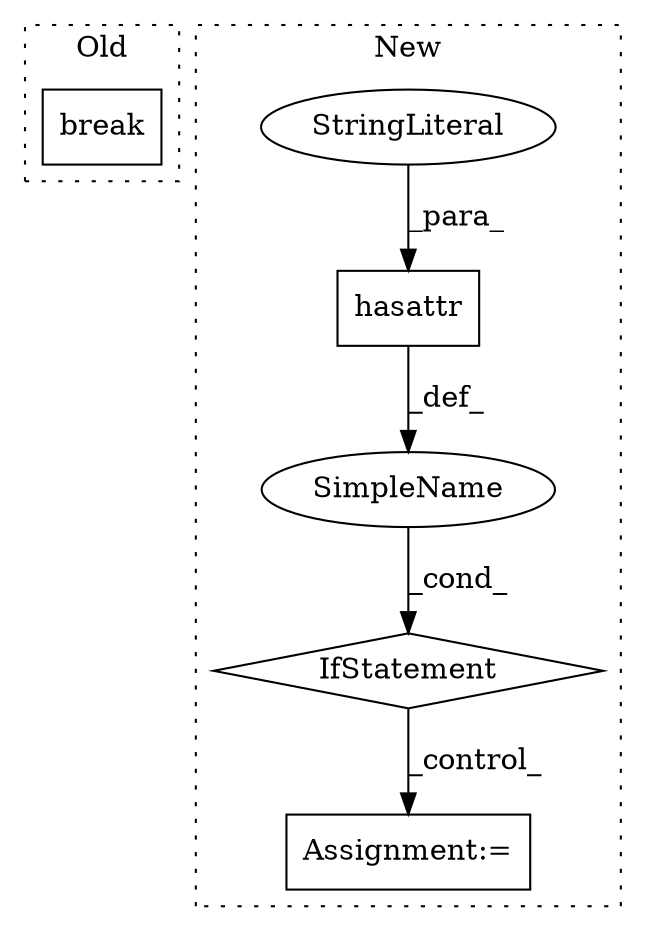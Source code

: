 digraph G {
subgraph cluster0 {
1 [label="break" a="10" s="40569" l="6" shape="box"];
label = "Old";
style="dotted";
}
subgraph cluster1 {
2 [label="hasattr" a="32" s="40483,40508" l="8,1" shape="box"];
3 [label="IfStatement" a="25" s="40478,40509" l="4,2" shape="diamond"];
4 [label="SimpleName" a="42" s="" l="" shape="ellipse"];
5 [label="Assignment:=" a="7" s="40578" l="1" shape="box"];
6 [label="StringLiteral" a="45" s="40496" l="12" shape="ellipse"];
label = "New";
style="dotted";
}
2 -> 4 [label="_def_"];
3 -> 5 [label="_control_"];
4 -> 3 [label="_cond_"];
6 -> 2 [label="_para_"];
}